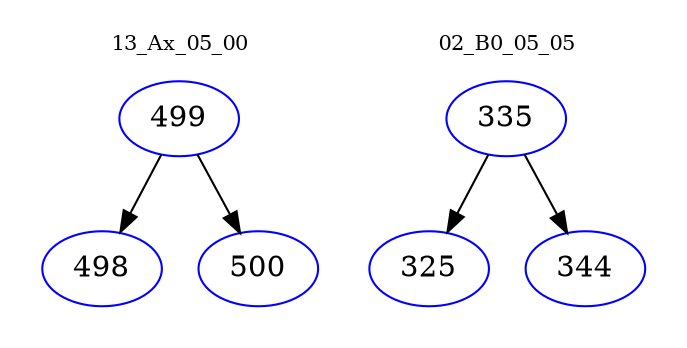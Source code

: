 digraph{
subgraph cluster_0 {
color = white
label = "13_Ax_05_00";
fontsize=10;
T0_499 [label="499", color="blue"]
T0_499 -> T0_498 [color="black"]
T0_498 [label="498", color="blue"]
T0_499 -> T0_500 [color="black"]
T0_500 [label="500", color="blue"]
}
subgraph cluster_1 {
color = white
label = "02_B0_05_05";
fontsize=10;
T1_335 [label="335", color="blue"]
T1_335 -> T1_325 [color="black"]
T1_325 [label="325", color="blue"]
T1_335 -> T1_344 [color="black"]
T1_344 [label="344", color="blue"]
}
}
